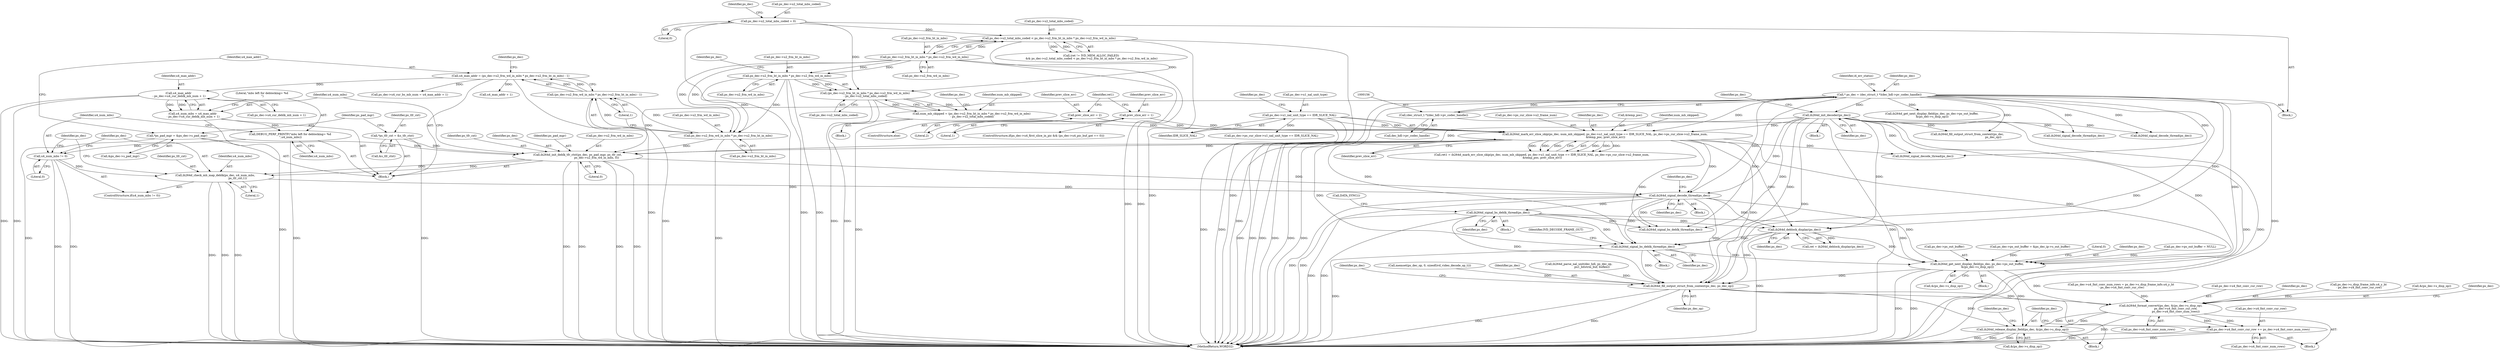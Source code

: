 digraph "0_Android_a78887bcffbc2995cf9ed72e0697acf560875e9e@API" {
"1001967" [label="(Call,ih264d_signal_bs_deblk_thread(ps_dec))"];
"1000896" [label="(Call,ih264d_init_decoder(ps_dec))"];
"1000153" [label="(Call,* ps_dec = (dec_struct_t *)(dec_hdl->pv_codec_handle))"];
"1000155" [label="(Call,(dec_struct_t *)(dec_hdl->pv_codec_handle))"];
"1001845" [label="(Call,ih264d_deblock_display(ps_dec))"];
"1001514" [label="(Call,ih264d_mark_err_slice_skip(ps_dec, num_mb_skipped, ps_dec->u1_nal_unit_type == IDR_SLICE_NAL, ps_dec->ps_cur_slice->u2_frame_num,\n &temp_poc, prev_slice_err))"];
"1001482" [label="(Call,num_mb_skipped = (ps_dec->u2_frm_ht_in_mbs * ps_dec->u2_frm_wd_in_mbs)\n - ps_dec->u2_total_mbs_coded)"];
"1001484" [label="(Call,(ps_dec->u2_frm_ht_in_mbs * ps_dec->u2_frm_wd_in_mbs)\n - ps_dec->u2_total_mbs_coded)"];
"1001485" [label="(Call,ps_dec->u2_frm_ht_in_mbs * ps_dec->u2_frm_wd_in_mbs)"];
"1001470" [label="(Call,ps_dec->u2_frm_ht_in_mbs * ps_dec->u2_frm_wd_in_mbs)"];
"1001466" [label="(Call,ps_dec->u2_total_mbs_coded < ps_dec->u2_frm_ht_in_mbs * ps_dec->u2_frm_wd_in_mbs)"];
"1000908" [label="(Call,ps_dec->u2_total_mbs_coded = 0)"];
"1001517" [label="(Call,ps_dec->u1_nal_unit_type == IDR_SLICE_NAL)"];
"1001505" [label="(Call,prev_slice_err = 1)"];
"1001509" [label="(Call,prev_slice_err = 2)"];
"1001681" [label="(Call,ih264d_signal_decode_thread(ps_dec))"];
"1001671" [label="(Call,ih264d_check_mb_map_deblk(ps_dec, u4_num_mbs,\n                                                   ps_tfr_cxt,1))"];
"1001647" [label="(Call,ih264d_init_deblk_tfr_ctxt(ps_dec, ps_pad_mgr, ps_tfr_cxt,\n                                           ps_dec->u2_frm_wd_in_mbs, 0))"];
"1001623" [label="(Call,*ps_pad_mgr = &ps_dec->s_pad_mgr)"];
"1001618" [label="(Call,*ps_tfr_cxt = &s_tfr_ctxt)"];
"1001632" [label="(Call,ps_dec->u2_frm_wd_in_mbs * ps_dec->u2_frm_ht_in_mbs)"];
"1001668" [label="(Call,u4_num_mbs != 0)"];
"1001664" [label="(Call,DEBUG_PERF_PRINTF(\"mbs left for deblocking= %d \n\",u4_num_mbs))"];
"1001655" [label="(Call,u4_num_mbs = u4_max_addr\n - ps_dec->u4_cur_deblk_mb_num + 1)"];
"1001657" [label="(Call,u4_max_addr\n - ps_dec->u4_cur_deblk_mb_num + 1)"];
"1001629" [label="(Call,u4_max_addr = (ps_dec->u2_frm_wd_in_mbs * ps_dec->u2_frm_ht_in_mbs) - 1)"];
"1001631" [label="(Call,(ps_dec->u2_frm_wd_in_mbs * ps_dec->u2_frm_ht_in_mbs) - 1)"];
"1001690" [label="(Call,ih264d_signal_bs_deblk_thread(ps_dec))"];
"1001981" [label="(Call,ih264d_get_next_display_field(ps_dec, ps_dec->ps_out_buffer,\n &(ps_dec->s_disp_op)))"];
"1002009" [label="(Call,ih264d_fill_output_struct_from_context(ps_dec, ps_dec_op))"];
"1002040" [label="(Call,ih264d_format_convert(ps_dec, &(ps_dec->s_disp_op),\n                                  ps_dec->u4_fmt_conv_cur_row,\n                                  ps_dec->u4_fmt_conv_num_rows))"];
"1002052" [label="(Call,ps_dec->u4_fmt_conv_cur_row += ps_dec->u4_fmt_conv_num_rows)"];
"1002059" [label="(Call,ih264d_release_display_field(ps_dec, &(ps_dec->s_disp_op)))"];
"1001973" [label="(Identifier,IVD_DECODE_FRAME_OUT)"];
"1001484" [label="(Call,(ps_dec->u2_frm_ht_in_mbs * ps_dec->u2_frm_wd_in_mbs)\n - ps_dec->u2_total_mbs_coded)"];
"1000912" [label="(Literal,0)"];
"1001656" [label="(Identifier,u4_num_mbs)"];
"1002052" [label="(Call,ps_dec->u4_fmt_conv_cur_row += ps_dec->u4_fmt_conv_num_rows)"];
"1001668" [label="(Call,u4_num_mbs != 0)"];
"1001843" [label="(Call,ret = ih264d_deblock_display(ps_dec))"];
"1001486" [label="(Call,ps_dec->u2_frm_ht_in_mbs)"];
"1001620" [label="(Call,&s_tfr_ctxt)"];
"1002041" [label="(Identifier,ps_dec)"];
"1001467" [label="(Call,ps_dec->u2_total_mbs_coded)"];
"1001483" [label="(Identifier,num_mb_skipped)"];
"1001618" [label="(Call,*ps_tfr_cxt = &s_tfr_ctxt)"];
"1001613" [label="(Block,)"];
"1001673" [label="(Identifier,u4_num_mbs)"];
"1001966" [label="(Block,)"];
"1001518" [label="(Call,ps_dec->u1_nal_unit_type)"];
"1001517" [label="(Call,ps_dec->u1_nal_unit_type == IDR_SLICE_NAL)"];
"1001674" [label="(Identifier,ps_tfr_cxt)"];
"1002031" [label="(Call,ps_dec->s_disp_frame_info.u4_y_ht\n - ps_dec->u4_fmt_conv_cur_row)"];
"1001639" [label="(Literal,1)"];
"1000915" [label="(Identifier,ps_dec)"];
"1001512" [label="(Call,ret1 = ih264d_mark_err_slice_skip(ps_dec, num_mb_skipped, ps_dec->u1_nal_unit_type == IDR_SLICE_NAL, ps_dec->ps_cur_slice->u2_frame_num,\n &temp_poc, prev_slice_err))"];
"1001485" [label="(Call,ps_dec->u2_frm_ht_in_mbs * ps_dec->u2_frm_wd_in_mbs)"];
"1000909" [label="(Call,ps_dec->u2_total_mbs_coded)"];
"1001689" [label="(Block,)"];
"1001682" [label="(Identifier,ps_dec)"];
"1001665" [label="(Literal,\"mbs left for deblocking= %d \n\")"];
"1001845" [label="(Call,ih264d_deblock_display(ps_dec))"];
"1002015" [label="(Identifier,ps_dec)"];
"1001522" [label="(Call,ps_dec->ps_cur_slice->u2_frame_num)"];
"1001654" [label="(Literal,0)"];
"1001678" [label="(Identifier,ps_dec)"];
"1001630" [label="(Identifier,u4_max_addr)"];
"1000151" [label="(Block,)"];
"1001986" [label="(Call,&(ps_dec->s_disp_op))"];
"1001669" [label="(Identifier,u4_num_mbs)"];
"1000155" [label="(Call,(dec_struct_t *)(dec_hdl->pv_codec_handle))"];
"1000162" [label="(Identifier,i4_err_status)"];
"1001670" [label="(Literal,0)"];
"1001515" [label="(Identifier,ps_dec)"];
"1001509" [label="(Call,prev_slice_err = 2)"];
"1001558" [label="(Call,ih264d_signal_decode_thread(ps_dec))"];
"1001631" [label="(Call,(ps_dec->u2_frm_wd_in_mbs * ps_dec->u2_frm_ht_in_mbs) - 1)"];
"1002042" [label="(Call,&(ps_dec->s_disp_op))"];
"1001527" [label="(Call,&temp_poc)"];
"1001492" [label="(Call,ps_dec->u2_total_mbs_coded)"];
"1001667" [label="(ControlStructure,if(u4_num_mbs != 0))"];
"1001789" [label="(Call,ih264d_signal_bs_deblk_thread(ps_dec))"];
"1001184" [label="(Call,ih264d_signal_decode_thread(ps_dec))"];
"1000895" [label="(Block,)"];
"1001511" [label="(Literal,2)"];
"1001651" [label="(Call,ps_dec->u2_frm_wd_in_mbs)"];
"1001666" [label="(Identifier,u4_num_mbs)"];
"1001846" [label="(Identifier,ps_dec)"];
"1001983" [label="(Call,ps_dec->ps_out_buffer)"];
"1001470" [label="(Call,ps_dec->u2_frm_ht_in_mbs * ps_dec->u2_frm_wd_in_mbs)"];
"1001248" [label="(Call,ih264d_fill_output_struct_from_context(ps_dec,\n                                                           ps_dec_op))"];
"1001510" [label="(Identifier,prev_slice_err)"];
"1001691" [label="(Identifier,ps_dec)"];
"1001968" [label="(Identifier,ps_dec)"];
"1001462" [label="(Call,(ret != IVD_MEM_ALLOC_FAILED)\n && ps_dec->u2_total_mbs_coded < ps_dec->u2_frm_ht_in_mbs * ps_dec->u2_frm_wd_in_mbs)"];
"1001642" [label="(Identifier,ps_dec)"];
"1000324" [label="(Call,ps_dec->ps_out_buffer = &ps_dec_ip->s_out_buffer)"];
"1002011" [label="(Identifier,ps_dec_op)"];
"1001629" [label="(Call,u4_max_addr = (ps_dec->u2_frm_wd_in_mbs * ps_dec->u2_frm_ht_in_mbs) - 1)"];
"1001690" [label="(Call,ih264d_signal_bs_deblk_thread(ps_dec))"];
"1001585" [label="(Block,)"];
"1002049" [label="(Call,ps_dec->u4_fmt_conv_num_rows)"];
"1001513" [label="(Identifier,ret1)"];
"1001967" [label="(Call,ih264d_signal_bs_deblk_thread(ps_dec))"];
"1001633" [label="(Call,ps_dec->u2_frm_wd_in_mbs)"];
"1001992" [label="(Literal,0)"];
"1000227" [label="(Call,memset(ps_dec_op, 0, sizeof(ivd_video_decode_op_t)))"];
"1001681" [label="(Call,ih264d_signal_decode_thread(ps_dec))"];
"1000154" [label="(Identifier,ps_dec)"];
"1001659" [label="(Call,ps_dec->u4_cur_deblk_mb_num + 1)"];
"1002054" [label="(Identifier,ps_dec)"];
"1001466" [label="(Call,ps_dec->u2_total_mbs_coded < ps_dec->u2_frm_ht_in_mbs * ps_dec->u2_frm_wd_in_mbs)"];
"1001498" [label="(Identifier,ps_dec)"];
"1001489" [label="(Call,ps_dec->u2_frm_wd_in_mbs)"];
"1001493" [label="(Identifier,ps_dec)"];
"1001672" [label="(Identifier,ps_dec)"];
"1001619" [label="(Identifier,ps_tfr_cxt)"];
"1002056" [label="(Call,ps_dec->u4_fmt_conv_num_rows)"];
"1001471" [label="(Call,ps_dec->u2_frm_ht_in_mbs)"];
"1001636" [label="(Call,ps_dec->u2_frm_ht_in_mbs)"];
"1001664" [label="(Call,DEBUG_PERF_PRINTF(\"mbs left for deblocking= %d \n\",u4_num_mbs))"];
"1001507" [label="(Literal,1)"];
"1001655" [label="(Call,u4_num_mbs = u4_max_addr\n - ps_dec->u4_cur_deblk_mb_num + 1)"];
"1001981" [label="(Call,ih264d_get_next_display_field(ps_dec, ps_dec->ps_out_buffer,\n &(ps_dec->s_disp_op)))"];
"1001873" [label="(Call,ps_dec->ps_cur_slice->u1_nal_unit_type == IDR_SLICE_NAL)"];
"1001477" [label="(Block,)"];
"1000900" [label="(Identifier,ps_dec)"];
"1001505" [label="(Call,prev_slice_err = 1)"];
"1002009" [label="(Call,ih264d_fill_output_struct_from_context(ps_dec, ps_dec_op))"];
"1001529" [label="(Identifier,prev_slice_err)"];
"1002053" [label="(Call,ps_dec->u4_fmt_conv_cur_row)"];
"1001495" [label="(ControlStructure,if(ps_dec->u4_first_slice_in_pic && (ps_dec->u4_pic_buf_got == 0)))"];
"1001647" [label="(Call,ih264d_init_deblk_tfr_ctxt(ps_dec, ps_pad_mgr, ps_tfr_cxt,\n                                           ps_dec->u2_frm_wd_in_mbs, 0))"];
"1000897" [label="(Identifier,ps_dec)"];
"1002059" [label="(Call,ih264d_release_display_field(ps_dec, &(ps_dec->s_disp_op)))"];
"1002026" [label="(Block,)"];
"1001482" [label="(Call,num_mb_skipped = (ps_dec->u2_frm_ht_in_mbs * ps_dec->u2_frm_wd_in_mbs)\n - ps_dec->u2_total_mbs_coded)"];
"1001657" [label="(Call,u4_max_addr\n - ps_dec->u4_cur_deblk_mb_num + 1)"];
"1002129" [label="(MethodReturn,WORD32)"];
"1001474" [label="(Call,ps_dec->u2_frm_wd_in_mbs)"];
"1001514" [label="(Call,ih264d_mark_err_slice_skip(ps_dec, num_mb_skipped, ps_dec->u1_nal_unit_type == IDR_SLICE_NAL, ps_dec->ps_cur_slice->u2_frame_num,\n &temp_poc, prev_slice_err))"];
"1002027" [label="(Call,ps_dec->u4_fmt_conv_num_rows = ps_dec->s_disp_frame_info.u4_y_ht\n - ps_dec->u4_fmt_conv_cur_row)"];
"1002010" [label="(Identifier,ps_dec)"];
"1000896" [label="(Call,ih264d_init_decoder(ps_dec))"];
"1000908" [label="(Call,ps_dec->u2_total_mbs_coded = 0)"];
"1001286" [label="(Call,ih264d_parse_nal_unit(dec_hdl, ps_dec_op,\n                              pu1_bitstrm_buf, buflen))"];
"1001521" [label="(Identifier,IDR_SLICE_NAL)"];
"1001671" [label="(Call,ih264d_check_mb_map_deblk(ps_dec, u4_num_mbs,\n                                                   ps_tfr_cxt,1))"];
"1001982" [label="(Identifier,ps_dec)"];
"1002040" [label="(Call,ih264d_format_convert(ps_dec, &(ps_dec->s_disp_op),\n                                  ps_dec->u4_fmt_conv_cur_row,\n                                  ps_dec->u4_fmt_conv_num_rows))"];
"1000713" [label="(Call,ih264d_get_next_display_field(ps_dec, ps_dec->ps_out_buffer,\n &(ps_dec->s_disp_op)))"];
"1001692" [label="(Call,DATA_SYNC())"];
"1001969" [label="(Block,)"];
"1001640" [label="(Call,ps_dec->u4_cur_bs_mb_num = u4_max_addr + 1)"];
"1002069" [label="(Identifier,ps_dec)"];
"1000153" [label="(Call,* ps_dec = (dec_struct_t *)(dec_hdl->pv_codec_handle))"];
"1002061" [label="(Call,&(ps_dec->s_disp_op))"];
"1001644" [label="(Call,u4_max_addr + 1)"];
"1001389" [label="(Call,ih264d_signal_decode_thread(ps_dec))"];
"1001506" [label="(Identifier,prev_slice_err)"];
"1001624" [label="(Identifier,ps_pad_mgr)"];
"1000311" [label="(Call,ps_dec->ps_out_buffer = NULL)"];
"1001524" [label="(Identifier,ps_dec)"];
"1001658" [label="(Identifier,u4_max_addr)"];
"1001980" [label="(Block,)"];
"1000157" [label="(Call,dec_hdl->pv_codec_handle)"];
"1001650" [label="(Identifier,ps_tfr_cxt)"];
"1001516" [label="(Identifier,num_mb_skipped)"];
"1001648" [label="(Identifier,ps_dec)"];
"1001632" [label="(Call,ps_dec->u2_frm_wd_in_mbs * ps_dec->u2_frm_ht_in_mbs)"];
"1001649" [label="(Identifier,ps_pad_mgr)"];
"1001508" [label="(ControlStructure,else)"];
"1001686" [label="(Identifier,ps_dec)"];
"1001625" [label="(Call,&ps_dec->s_pad_mgr)"];
"1001675" [label="(Literal,1)"];
"1002046" [label="(Call,ps_dec->u4_fmt_conv_cur_row)"];
"1001623" [label="(Call,*ps_pad_mgr = &ps_dec->s_pad_mgr)"];
"1002060" [label="(Identifier,ps_dec)"];
"1001967" -> "1001966"  [label="AST: "];
"1001967" -> "1001968"  [label="CFG: "];
"1001968" -> "1001967"  [label="AST: "];
"1001973" -> "1001967"  [label="CFG: "];
"1001967" -> "1002129"  [label="DDG: "];
"1000896" -> "1001967"  [label="DDG: "];
"1001845" -> "1001967"  [label="DDG: "];
"1001514" -> "1001967"  [label="DDG: "];
"1000153" -> "1001967"  [label="DDG: "];
"1001681" -> "1001967"  [label="DDG: "];
"1001690" -> "1001967"  [label="DDG: "];
"1001967" -> "1001981"  [label="DDG: "];
"1001967" -> "1002009"  [label="DDG: "];
"1000896" -> "1000895"  [label="AST: "];
"1000896" -> "1000897"  [label="CFG: "];
"1000897" -> "1000896"  [label="AST: "];
"1000900" -> "1000896"  [label="CFG: "];
"1000896" -> "1002129"  [label="DDG: "];
"1000896" -> "1002129"  [label="DDG: "];
"1000153" -> "1000896"  [label="DDG: "];
"1000896" -> "1001184"  [label="DDG: "];
"1000896" -> "1001248"  [label="DDG: "];
"1000896" -> "1001389"  [label="DDG: "];
"1000896" -> "1001514"  [label="DDG: "];
"1000896" -> "1001558"  [label="DDG: "];
"1000896" -> "1001647"  [label="DDG: "];
"1000896" -> "1001681"  [label="DDG: "];
"1000896" -> "1001789"  [label="DDG: "];
"1000896" -> "1001845"  [label="DDG: "];
"1000896" -> "1001981"  [label="DDG: "];
"1000896" -> "1002009"  [label="DDG: "];
"1000153" -> "1000151"  [label="AST: "];
"1000153" -> "1000155"  [label="CFG: "];
"1000154" -> "1000153"  [label="AST: "];
"1000155" -> "1000153"  [label="AST: "];
"1000162" -> "1000153"  [label="CFG: "];
"1000153" -> "1002129"  [label="DDG: "];
"1000153" -> "1002129"  [label="DDG: "];
"1000155" -> "1000153"  [label="DDG: "];
"1000153" -> "1000713"  [label="DDG: "];
"1000153" -> "1001184"  [label="DDG: "];
"1000153" -> "1001248"  [label="DDG: "];
"1000153" -> "1001389"  [label="DDG: "];
"1000153" -> "1001514"  [label="DDG: "];
"1000153" -> "1001558"  [label="DDG: "];
"1000153" -> "1001647"  [label="DDG: "];
"1000153" -> "1001681"  [label="DDG: "];
"1000153" -> "1001789"  [label="DDG: "];
"1000153" -> "1001845"  [label="DDG: "];
"1000153" -> "1001981"  [label="DDG: "];
"1000153" -> "1002009"  [label="DDG: "];
"1000155" -> "1000157"  [label="CFG: "];
"1000156" -> "1000155"  [label="AST: "];
"1000157" -> "1000155"  [label="AST: "];
"1000155" -> "1002129"  [label="DDG: "];
"1001845" -> "1001843"  [label="AST: "];
"1001845" -> "1001846"  [label="CFG: "];
"1001846" -> "1001845"  [label="AST: "];
"1001843" -> "1001845"  [label="CFG: "];
"1001845" -> "1002129"  [label="DDG: "];
"1001845" -> "1001843"  [label="DDG: "];
"1001514" -> "1001845"  [label="DDG: "];
"1001681" -> "1001845"  [label="DDG: "];
"1001690" -> "1001845"  [label="DDG: "];
"1001845" -> "1001981"  [label="DDG: "];
"1001845" -> "1002009"  [label="DDG: "];
"1001514" -> "1001512"  [label="AST: "];
"1001514" -> "1001529"  [label="CFG: "];
"1001515" -> "1001514"  [label="AST: "];
"1001516" -> "1001514"  [label="AST: "];
"1001517" -> "1001514"  [label="AST: "];
"1001522" -> "1001514"  [label="AST: "];
"1001527" -> "1001514"  [label="AST: "];
"1001529" -> "1001514"  [label="AST: "];
"1001512" -> "1001514"  [label="CFG: "];
"1001514" -> "1002129"  [label="DDG: "];
"1001514" -> "1002129"  [label="DDG: "];
"1001514" -> "1002129"  [label="DDG: "];
"1001514" -> "1002129"  [label="DDG: "];
"1001514" -> "1002129"  [label="DDG: "];
"1001514" -> "1002129"  [label="DDG: "];
"1001514" -> "1001512"  [label="DDG: "];
"1001514" -> "1001512"  [label="DDG: "];
"1001514" -> "1001512"  [label="DDG: "];
"1001514" -> "1001512"  [label="DDG: "];
"1001514" -> "1001512"  [label="DDG: "];
"1001514" -> "1001512"  [label="DDG: "];
"1001482" -> "1001514"  [label="DDG: "];
"1001517" -> "1001514"  [label="DDG: "];
"1001517" -> "1001514"  [label="DDG: "];
"1001505" -> "1001514"  [label="DDG: "];
"1001509" -> "1001514"  [label="DDG: "];
"1001514" -> "1001558"  [label="DDG: "];
"1001514" -> "1001647"  [label="DDG: "];
"1001514" -> "1001681"  [label="DDG: "];
"1001514" -> "1001789"  [label="DDG: "];
"1001514" -> "1001981"  [label="DDG: "];
"1001514" -> "1002009"  [label="DDG: "];
"1001482" -> "1001477"  [label="AST: "];
"1001482" -> "1001484"  [label="CFG: "];
"1001483" -> "1001482"  [label="AST: "];
"1001484" -> "1001482"  [label="AST: "];
"1001498" -> "1001482"  [label="CFG: "];
"1001482" -> "1002129"  [label="DDG: "];
"1001484" -> "1001482"  [label="DDG: "];
"1001484" -> "1001482"  [label="DDG: "];
"1001484" -> "1001492"  [label="CFG: "];
"1001485" -> "1001484"  [label="AST: "];
"1001492" -> "1001484"  [label="AST: "];
"1001484" -> "1002129"  [label="DDG: "];
"1001484" -> "1002129"  [label="DDG: "];
"1001485" -> "1001484"  [label="DDG: "];
"1001485" -> "1001484"  [label="DDG: "];
"1001466" -> "1001484"  [label="DDG: "];
"1000908" -> "1001484"  [label="DDG: "];
"1001485" -> "1001489"  [label="CFG: "];
"1001486" -> "1001485"  [label="AST: "];
"1001489" -> "1001485"  [label="AST: "];
"1001493" -> "1001485"  [label="CFG: "];
"1001485" -> "1002129"  [label="DDG: "];
"1001485" -> "1002129"  [label="DDG: "];
"1001470" -> "1001485"  [label="DDG: "];
"1001470" -> "1001485"  [label="DDG: "];
"1001485" -> "1001632"  [label="DDG: "];
"1001485" -> "1001632"  [label="DDG: "];
"1001470" -> "1001466"  [label="AST: "];
"1001470" -> "1001474"  [label="CFG: "];
"1001471" -> "1001470"  [label="AST: "];
"1001474" -> "1001470"  [label="AST: "];
"1001466" -> "1001470"  [label="CFG: "];
"1001470" -> "1002129"  [label="DDG: "];
"1001470" -> "1002129"  [label="DDG: "];
"1001470" -> "1001466"  [label="DDG: "];
"1001470" -> "1001466"  [label="DDG: "];
"1001470" -> "1001632"  [label="DDG: "];
"1001470" -> "1001632"  [label="DDG: "];
"1001466" -> "1001462"  [label="AST: "];
"1001467" -> "1001466"  [label="AST: "];
"1001462" -> "1001466"  [label="CFG: "];
"1001466" -> "1002129"  [label="DDG: "];
"1001466" -> "1002129"  [label="DDG: "];
"1001466" -> "1001462"  [label="DDG: "];
"1001466" -> "1001462"  [label="DDG: "];
"1000908" -> "1001466"  [label="DDG: "];
"1000908" -> "1000151"  [label="AST: "];
"1000908" -> "1000912"  [label="CFG: "];
"1000909" -> "1000908"  [label="AST: "];
"1000912" -> "1000908"  [label="AST: "];
"1000915" -> "1000908"  [label="CFG: "];
"1000908" -> "1002129"  [label="DDG: "];
"1001517" -> "1001521"  [label="CFG: "];
"1001518" -> "1001517"  [label="AST: "];
"1001521" -> "1001517"  [label="AST: "];
"1001524" -> "1001517"  [label="CFG: "];
"1001517" -> "1002129"  [label="DDG: "];
"1001517" -> "1002129"  [label="DDG: "];
"1001517" -> "1001873"  [label="DDG: "];
"1001505" -> "1001495"  [label="AST: "];
"1001505" -> "1001507"  [label="CFG: "];
"1001506" -> "1001505"  [label="AST: "];
"1001507" -> "1001505"  [label="AST: "];
"1001513" -> "1001505"  [label="CFG: "];
"1001509" -> "1001508"  [label="AST: "];
"1001509" -> "1001511"  [label="CFG: "];
"1001510" -> "1001509"  [label="AST: "];
"1001511" -> "1001509"  [label="AST: "];
"1001513" -> "1001509"  [label="CFG: "];
"1001681" -> "1001585"  [label="AST: "];
"1001681" -> "1001682"  [label="CFG: "];
"1001682" -> "1001681"  [label="AST: "];
"1001686" -> "1001681"  [label="CFG: "];
"1001681" -> "1002129"  [label="DDG: "];
"1001681" -> "1002129"  [label="DDG: "];
"1001671" -> "1001681"  [label="DDG: "];
"1001647" -> "1001681"  [label="DDG: "];
"1001681" -> "1001690"  [label="DDG: "];
"1001681" -> "1001789"  [label="DDG: "];
"1001681" -> "1001981"  [label="DDG: "];
"1001681" -> "1002009"  [label="DDG: "];
"1001671" -> "1001667"  [label="AST: "];
"1001671" -> "1001675"  [label="CFG: "];
"1001672" -> "1001671"  [label="AST: "];
"1001673" -> "1001671"  [label="AST: "];
"1001674" -> "1001671"  [label="AST: "];
"1001675" -> "1001671"  [label="AST: "];
"1001678" -> "1001671"  [label="CFG: "];
"1001671" -> "1002129"  [label="DDG: "];
"1001671" -> "1002129"  [label="DDG: "];
"1001671" -> "1002129"  [label="DDG: "];
"1001647" -> "1001671"  [label="DDG: "];
"1001647" -> "1001671"  [label="DDG: "];
"1001668" -> "1001671"  [label="DDG: "];
"1001647" -> "1001613"  [label="AST: "];
"1001647" -> "1001654"  [label="CFG: "];
"1001648" -> "1001647"  [label="AST: "];
"1001649" -> "1001647"  [label="AST: "];
"1001650" -> "1001647"  [label="AST: "];
"1001651" -> "1001647"  [label="AST: "];
"1001654" -> "1001647"  [label="AST: "];
"1001656" -> "1001647"  [label="CFG: "];
"1001647" -> "1002129"  [label="DDG: "];
"1001647" -> "1002129"  [label="DDG: "];
"1001647" -> "1002129"  [label="DDG: "];
"1001647" -> "1002129"  [label="DDG: "];
"1001623" -> "1001647"  [label="DDG: "];
"1001618" -> "1001647"  [label="DDG: "];
"1001632" -> "1001647"  [label="DDG: "];
"1001623" -> "1001613"  [label="AST: "];
"1001623" -> "1001625"  [label="CFG: "];
"1001624" -> "1001623"  [label="AST: "];
"1001625" -> "1001623"  [label="AST: "];
"1001630" -> "1001623"  [label="CFG: "];
"1001623" -> "1002129"  [label="DDG: "];
"1001618" -> "1001613"  [label="AST: "];
"1001618" -> "1001620"  [label="CFG: "];
"1001619" -> "1001618"  [label="AST: "];
"1001620" -> "1001618"  [label="AST: "];
"1001624" -> "1001618"  [label="CFG: "];
"1001618" -> "1002129"  [label="DDG: "];
"1001632" -> "1001631"  [label="AST: "];
"1001632" -> "1001636"  [label="CFG: "];
"1001633" -> "1001632"  [label="AST: "];
"1001636" -> "1001632"  [label="AST: "];
"1001639" -> "1001632"  [label="CFG: "];
"1001632" -> "1002129"  [label="DDG: "];
"1001632" -> "1001631"  [label="DDG: "];
"1001632" -> "1001631"  [label="DDG: "];
"1001668" -> "1001667"  [label="AST: "];
"1001668" -> "1001670"  [label="CFG: "];
"1001669" -> "1001668"  [label="AST: "];
"1001670" -> "1001668"  [label="AST: "];
"1001672" -> "1001668"  [label="CFG: "];
"1001678" -> "1001668"  [label="CFG: "];
"1001668" -> "1002129"  [label="DDG: "];
"1001668" -> "1002129"  [label="DDG: "];
"1001664" -> "1001668"  [label="DDG: "];
"1001664" -> "1001613"  [label="AST: "];
"1001664" -> "1001666"  [label="CFG: "];
"1001665" -> "1001664"  [label="AST: "];
"1001666" -> "1001664"  [label="AST: "];
"1001669" -> "1001664"  [label="CFG: "];
"1001664" -> "1002129"  [label="DDG: "];
"1001655" -> "1001664"  [label="DDG: "];
"1001655" -> "1001613"  [label="AST: "];
"1001655" -> "1001657"  [label="CFG: "];
"1001656" -> "1001655"  [label="AST: "];
"1001657" -> "1001655"  [label="AST: "];
"1001665" -> "1001655"  [label="CFG: "];
"1001655" -> "1002129"  [label="DDG: "];
"1001657" -> "1001655"  [label="DDG: "];
"1001657" -> "1001655"  [label="DDG: "];
"1001657" -> "1001659"  [label="CFG: "];
"1001658" -> "1001657"  [label="AST: "];
"1001659" -> "1001657"  [label="AST: "];
"1001657" -> "1002129"  [label="DDG: "];
"1001657" -> "1002129"  [label="DDG: "];
"1001629" -> "1001657"  [label="DDG: "];
"1001629" -> "1001613"  [label="AST: "];
"1001629" -> "1001631"  [label="CFG: "];
"1001630" -> "1001629"  [label="AST: "];
"1001631" -> "1001629"  [label="AST: "];
"1001642" -> "1001629"  [label="CFG: "];
"1001629" -> "1002129"  [label="DDG: "];
"1001631" -> "1001629"  [label="DDG: "];
"1001631" -> "1001629"  [label="DDG: "];
"1001629" -> "1001640"  [label="DDG: "];
"1001629" -> "1001644"  [label="DDG: "];
"1001631" -> "1001639"  [label="CFG: "];
"1001639" -> "1001631"  [label="AST: "];
"1001631" -> "1002129"  [label="DDG: "];
"1001690" -> "1001689"  [label="AST: "];
"1001690" -> "1001691"  [label="CFG: "];
"1001691" -> "1001690"  [label="AST: "];
"1001692" -> "1001690"  [label="CFG: "];
"1001690" -> "1002129"  [label="DDG: "];
"1001690" -> "1002129"  [label="DDG: "];
"1001690" -> "1001789"  [label="DDG: "];
"1001690" -> "1001981"  [label="DDG: "];
"1001690" -> "1002009"  [label="DDG: "];
"1001981" -> "1001980"  [label="AST: "];
"1001981" -> "1001986"  [label="CFG: "];
"1001982" -> "1001981"  [label="AST: "];
"1001983" -> "1001981"  [label="AST: "];
"1001986" -> "1001981"  [label="AST: "];
"1001992" -> "1001981"  [label="CFG: "];
"1001981" -> "1002129"  [label="DDG: "];
"1001981" -> "1002129"  [label="DDG: "];
"1000311" -> "1001981"  [label="DDG: "];
"1000324" -> "1001981"  [label="DDG: "];
"1001981" -> "1002009"  [label="DDG: "];
"1001981" -> "1002040"  [label="DDG: "];
"1001981" -> "1002059"  [label="DDG: "];
"1002009" -> "1001969"  [label="AST: "];
"1002009" -> "1002011"  [label="CFG: "];
"1002010" -> "1002009"  [label="AST: "];
"1002011" -> "1002009"  [label="AST: "];
"1002015" -> "1002009"  [label="CFG: "];
"1002009" -> "1002129"  [label="DDG: "];
"1002009" -> "1002129"  [label="DDG: "];
"1001286" -> "1002009"  [label="DDG: "];
"1000227" -> "1002009"  [label="DDG: "];
"1002009" -> "1002040"  [label="DDG: "];
"1002009" -> "1002059"  [label="DDG: "];
"1002040" -> "1002026"  [label="AST: "];
"1002040" -> "1002049"  [label="CFG: "];
"1002041" -> "1002040"  [label="AST: "];
"1002042" -> "1002040"  [label="AST: "];
"1002046" -> "1002040"  [label="AST: "];
"1002049" -> "1002040"  [label="AST: "];
"1002054" -> "1002040"  [label="CFG: "];
"1002040" -> "1002129"  [label="DDG: "];
"1002031" -> "1002040"  [label="DDG: "];
"1002027" -> "1002040"  [label="DDG: "];
"1002040" -> "1002052"  [label="DDG: "];
"1002040" -> "1002052"  [label="DDG: "];
"1002040" -> "1002059"  [label="DDG: "];
"1002040" -> "1002059"  [label="DDG: "];
"1002052" -> "1002026"  [label="AST: "];
"1002052" -> "1002056"  [label="CFG: "];
"1002053" -> "1002052"  [label="AST: "];
"1002056" -> "1002052"  [label="AST: "];
"1002060" -> "1002052"  [label="CFG: "];
"1002052" -> "1002129"  [label="DDG: "];
"1002052" -> "1002129"  [label="DDG: "];
"1002059" -> "1001969"  [label="AST: "];
"1002059" -> "1002061"  [label="CFG: "];
"1002060" -> "1002059"  [label="AST: "];
"1002061" -> "1002059"  [label="AST: "];
"1002069" -> "1002059"  [label="CFG: "];
"1002059" -> "1002129"  [label="DDG: "];
"1002059" -> "1002129"  [label="DDG: "];
"1002059" -> "1002129"  [label="DDG: "];
}
